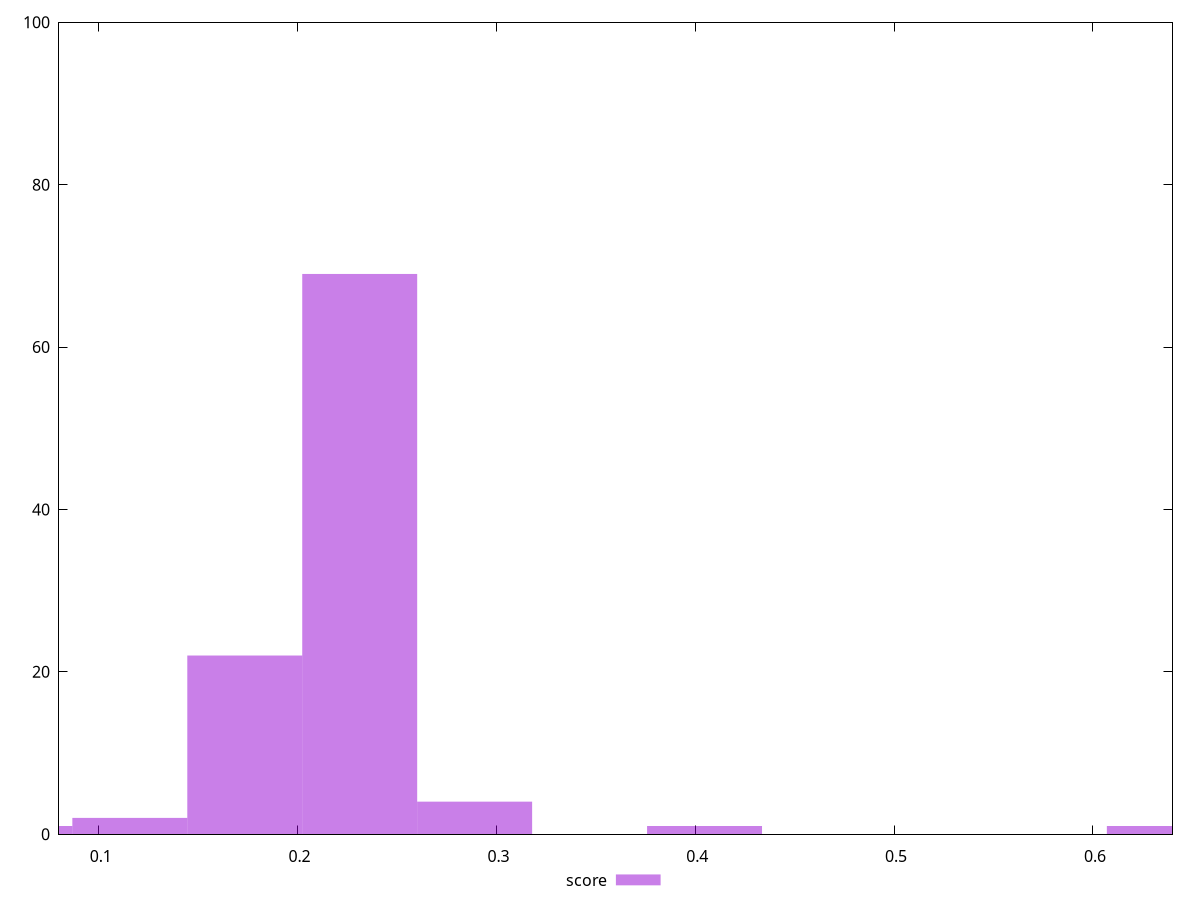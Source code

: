reset

$score <<EOF
0.2312333250914997 69
0.17342499381862475 22
0.11561666254574984 2
0.2890416563643746 4
0.40465831891012444 1
0.6358916440016241 1
0.05780833127287492 1
EOF

set key outside below
set boxwidth 0.05780833127287492
set xrange [0.08:0.64]
set yrange [0:100]
set trange [0:100]
set style fill transparent solid 0.5 noborder
set terminal svg size 640, 490 enhanced background rgb 'white'
set output "reports/report_00030_2021-02-24T20-42-31.540Z/first-meaningful-paint/samples/astro/score/histogram.svg"

plot $score title "score" with boxes

reset
